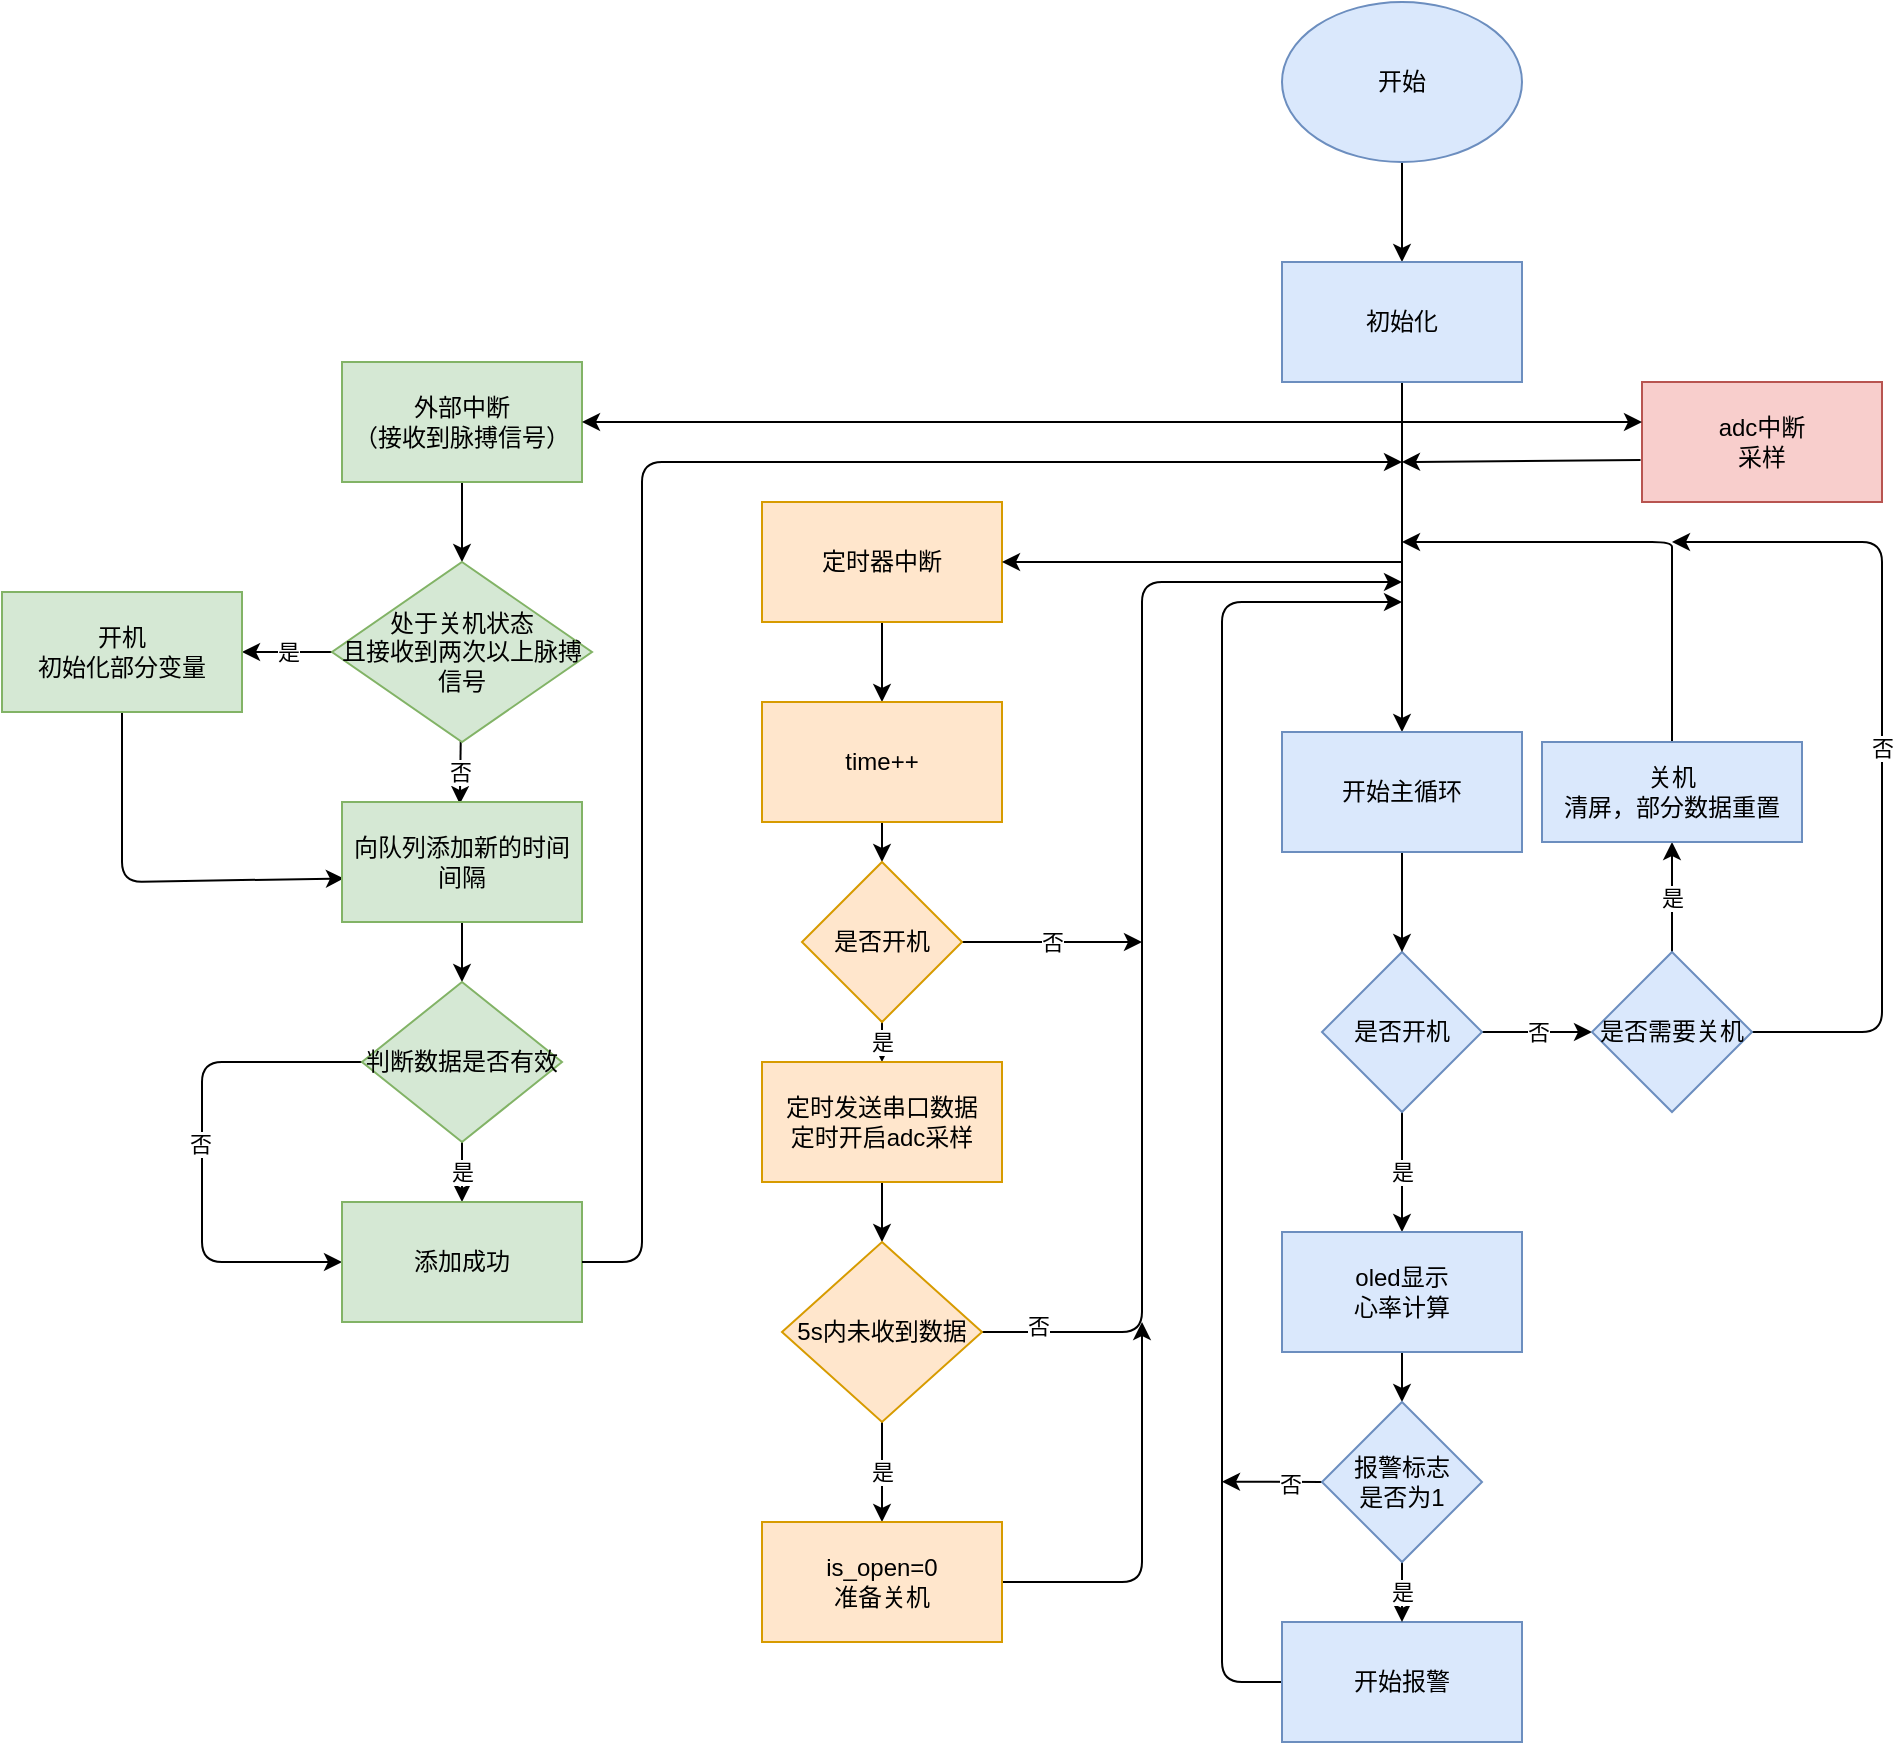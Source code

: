 <mxfile>
    <diagram id="jkv2vScl_MhHC5ubgF6Z" name="第 1 页">
        <mxGraphModel dx="2463" dy="809" grid="1" gridSize="10" guides="1" tooltips="1" connect="1" arrows="1" fold="1" page="1" pageScale="1" pageWidth="827" pageHeight="1169" math="0" shadow="0">
            <root>
                <mxCell id="0"/>
                <mxCell id="1" parent="0"/>
                <mxCell id="5" style="edgeStyle=none;html=1;exitX=0.5;exitY=1;exitDx=0;exitDy=0;entryX=0.5;entryY=0;entryDx=0;entryDy=0;" parent="1" source="3" target="4" edge="1">
                    <mxGeometry relative="1" as="geometry"/>
                </mxCell>
                <mxCell id="3" value="开始" style="ellipse;whiteSpace=wrap;html=1;fillColor=#dae8fc;strokeColor=#6c8ebf;" parent="1" vertex="1">
                    <mxGeometry x="510" y="90" width="120" height="80" as="geometry"/>
                </mxCell>
                <mxCell id="11" style="edgeStyle=none;html=1;exitX=0.5;exitY=1;exitDx=0;exitDy=0;entryX=0.5;entryY=0;entryDx=0;entryDy=0;" parent="1" source="4" target="44" edge="1">
                    <mxGeometry relative="1" as="geometry">
                        <mxPoint x="610" y="430" as="targetPoint"/>
                    </mxGeometry>
                </mxCell>
                <mxCell id="4" value="初始化" style="rounded=0;whiteSpace=wrap;html=1;fillColor=#dae8fc;strokeColor=#6c8ebf;" parent="1" vertex="1">
                    <mxGeometry x="510" y="220" width="120" height="60" as="geometry"/>
                </mxCell>
                <mxCell id="13" value="是" style="edgeStyle=none;html=1;exitX=0.5;exitY=1;exitDx=0;exitDy=0;entryX=0.5;entryY=0;entryDx=0;entryDy=0;" parent="1" source="9" target="14" edge="1">
                    <mxGeometry relative="1" as="geometry">
                        <mxPoint x="569.759" y="575.0" as="targetPoint"/>
                    </mxGeometry>
                </mxCell>
                <mxCell id="15" value="否" style="edgeStyle=none;html=1;exitX=1;exitY=0.5;exitDx=0;exitDy=0;entryX=0;entryY=0.5;entryDx=0;entryDy=0;" edge="1" parent="1" source="9" target="16">
                    <mxGeometry relative="1" as="geometry">
                        <mxPoint x="660" y="485.167" as="targetPoint"/>
                    </mxGeometry>
                </mxCell>
                <mxCell id="9" value="是否开机" style="rhombus;whiteSpace=wrap;html=1;fillColor=#dae8fc;strokeColor=#6c8ebf;" parent="1" vertex="1">
                    <mxGeometry x="530" y="565" width="80" height="80" as="geometry"/>
                </mxCell>
                <mxCell id="43" style="edgeStyle=none;html=1;exitX=0;exitY=0.5;exitDx=0;exitDy=0;" edge="1" parent="1" source="79">
                    <mxGeometry relative="1" as="geometry">
                        <mxPoint x="570" y="390" as="targetPoint"/>
                        <Array as="points">
                            <mxPoint x="480" y="930"/>
                            <mxPoint x="480" y="630"/>
                            <mxPoint x="480" y="540"/>
                            <mxPoint x="480" y="390"/>
                        </Array>
                    </mxGeometry>
                </mxCell>
                <mxCell id="82" style="edgeStyle=none;html=1;exitX=0.5;exitY=1;exitDx=0;exitDy=0;entryX=0.5;entryY=0;entryDx=0;entryDy=0;" edge="1" parent="1" source="14" target="80">
                    <mxGeometry relative="1" as="geometry"/>
                </mxCell>
                <mxCell id="14" value="oled显示&lt;br&gt;心率计算" style="rounded=0;whiteSpace=wrap;html=1;fillColor=#dae8fc;strokeColor=#6c8ebf;" parent="1" vertex="1">
                    <mxGeometry x="510" y="705" width="120" height="60" as="geometry"/>
                </mxCell>
                <mxCell id="18" value="是" style="edgeStyle=none;html=1;exitX=0.5;exitY=0;exitDx=0;exitDy=0;entryX=0.5;entryY=1;entryDx=0;entryDy=0;" edge="1" parent="1" source="16" target="17">
                    <mxGeometry relative="1" as="geometry"/>
                </mxCell>
                <mxCell id="20" value="否" style="edgeStyle=none;html=1;exitX=1;exitY=0.5;exitDx=0;exitDy=0;" edge="1" parent="1" source="16">
                    <mxGeometry relative="1" as="geometry">
                        <mxPoint x="705" y="360" as="targetPoint"/>
                        <mxPoint x="750" y="605" as="sourcePoint"/>
                        <Array as="points">
                            <mxPoint x="810" y="605"/>
                            <mxPoint x="810" y="360"/>
                        </Array>
                    </mxGeometry>
                </mxCell>
                <mxCell id="16" value="是否需要关机" style="rhombus;whiteSpace=wrap;html=1;fillColor=#dae8fc;strokeColor=#6c8ebf;" vertex="1" parent="1">
                    <mxGeometry x="665" y="565" width="80" height="80" as="geometry"/>
                </mxCell>
                <mxCell id="19" style="edgeStyle=none;html=1;exitX=0.5;exitY=0;exitDx=0;exitDy=0;" edge="1" parent="1" source="17">
                    <mxGeometry relative="1" as="geometry">
                        <mxPoint x="570" y="360" as="targetPoint"/>
                        <Array as="points">
                            <mxPoint x="705" y="370"/>
                            <mxPoint x="705" y="360"/>
                        </Array>
                    </mxGeometry>
                </mxCell>
                <mxCell id="17" value="关机&lt;br&gt;清屏，部分数据重置" style="rounded=0;whiteSpace=wrap;html=1;fillColor=#dae8fc;strokeColor=#6c8ebf;" vertex="1" parent="1">
                    <mxGeometry x="640" y="460" width="130" height="50" as="geometry"/>
                </mxCell>
                <mxCell id="26" style="edgeStyle=none;html=1;exitX=0.5;exitY=1;exitDx=0;exitDy=0;entryX=0.5;entryY=0;entryDx=0;entryDy=0;" edge="1" parent="1" source="21" target="27">
                    <mxGeometry relative="1" as="geometry">
                        <mxPoint x="310" y="430" as="targetPoint"/>
                    </mxGeometry>
                </mxCell>
                <mxCell id="21" value="定时器中断" style="rounded=0;whiteSpace=wrap;html=1;fillColor=#ffe6cc;strokeColor=#d79b00;" vertex="1" parent="1">
                    <mxGeometry x="250" y="340" width="120" height="60" as="geometry"/>
                </mxCell>
                <mxCell id="24" value="" style="endArrow=classic;html=1;entryX=1;entryY=0.5;entryDx=0;entryDy=0;" edge="1" parent="1" target="21">
                    <mxGeometry width="50" height="50" relative="1" as="geometry">
                        <mxPoint x="570" y="370" as="sourcePoint"/>
                        <mxPoint x="520" y="430" as="targetPoint"/>
                    </mxGeometry>
                </mxCell>
                <mxCell id="29" style="edgeStyle=none;html=1;exitX=0.5;exitY=1;exitDx=0;exitDy=0;" edge="1" parent="1" source="27" target="28">
                    <mxGeometry relative="1" as="geometry"/>
                </mxCell>
                <mxCell id="27" value="time++" style="rounded=0;whiteSpace=wrap;html=1;fillColor=#ffe6cc;strokeColor=#d79b00;" vertex="1" parent="1">
                    <mxGeometry x="250" y="440" width="120" height="60" as="geometry"/>
                </mxCell>
                <mxCell id="32" value="是" style="edgeStyle=none;html=1;exitX=0.5;exitY=1;exitDx=0;exitDy=0;entryX=0.5;entryY=0;entryDx=0;entryDy=0;" edge="1" parent="1" source="28" target="31">
                    <mxGeometry relative="1" as="geometry"/>
                </mxCell>
                <mxCell id="41" value="否" style="edgeStyle=none;html=1;" edge="1" parent="1" source="28">
                    <mxGeometry relative="1" as="geometry">
                        <mxPoint x="440" y="560" as="targetPoint"/>
                    </mxGeometry>
                </mxCell>
                <mxCell id="28" value="是否开机" style="rhombus;whiteSpace=wrap;html=1;fillColor=#ffe6cc;strokeColor=#d79b00;" vertex="1" parent="1">
                    <mxGeometry x="270" y="520" width="80" height="80" as="geometry"/>
                </mxCell>
                <mxCell id="35" style="edgeStyle=none;html=1;exitX=0.5;exitY=1;exitDx=0;exitDy=0;entryX=0.5;entryY=0;entryDx=0;entryDy=0;" edge="1" parent="1" source="31" target="33">
                    <mxGeometry relative="1" as="geometry"/>
                </mxCell>
                <mxCell id="31" value="定时发送串口数据&lt;br&gt;定时开启adc采样" style="rounded=0;whiteSpace=wrap;html=1;fillColor=#ffe6cc;strokeColor=#d79b00;" vertex="1" parent="1">
                    <mxGeometry x="250" y="620" width="120" height="60" as="geometry"/>
                </mxCell>
                <mxCell id="37" value="是" style="edgeStyle=none;html=1;exitX=0.5;exitY=1;exitDx=0;exitDy=0;entryX=0.5;entryY=0;entryDx=0;entryDy=0;" edge="1" parent="1" source="33" target="36">
                    <mxGeometry relative="1" as="geometry"/>
                </mxCell>
                <mxCell id="38" style="edgeStyle=none;html=1;" edge="1" parent="1" source="33">
                    <mxGeometry relative="1" as="geometry">
                        <mxPoint x="570" y="380" as="targetPoint"/>
                        <Array as="points">
                            <mxPoint x="440" y="755"/>
                            <mxPoint x="440" y="380"/>
                        </Array>
                    </mxGeometry>
                </mxCell>
                <mxCell id="42" value="否" style="edgeLabel;html=1;align=center;verticalAlign=middle;resizable=0;points=[];" vertex="1" connectable="0" parent="38">
                    <mxGeometry x="-0.905" y="3" relative="1" as="geometry">
                        <mxPoint as="offset"/>
                    </mxGeometry>
                </mxCell>
                <mxCell id="33" value="5s内未收到数据" style="rhombus;whiteSpace=wrap;html=1;fillColor=#ffe6cc;strokeColor=#d79b00;" vertex="1" parent="1">
                    <mxGeometry x="260" y="710" width="100" height="90" as="geometry"/>
                </mxCell>
                <mxCell id="40" style="edgeStyle=none;html=1;exitX=1;exitY=0.5;exitDx=0;exitDy=0;" edge="1" parent="1" source="36">
                    <mxGeometry relative="1" as="geometry">
                        <mxPoint x="440" y="750" as="targetPoint"/>
                        <Array as="points">
                            <mxPoint x="440" y="880"/>
                        </Array>
                    </mxGeometry>
                </mxCell>
                <mxCell id="36" value="is_open=0&lt;br&gt;准备关机" style="rounded=0;whiteSpace=wrap;html=1;fillColor=#ffe6cc;strokeColor=#d79b00;" vertex="1" parent="1">
                    <mxGeometry x="250" y="850" width="120" height="60" as="geometry"/>
                </mxCell>
                <mxCell id="45" style="edgeStyle=none;html=1;exitX=0.5;exitY=1;exitDx=0;exitDy=0;entryX=0.5;entryY=0;entryDx=0;entryDy=0;" edge="1" parent="1" source="44" target="9">
                    <mxGeometry relative="1" as="geometry"/>
                </mxCell>
                <mxCell id="44" value="开始主循环" style="rounded=0;whiteSpace=wrap;html=1;fillColor=#dae8fc;strokeColor=#6c8ebf;" vertex="1" parent="1">
                    <mxGeometry x="510" y="455" width="120" height="60" as="geometry"/>
                </mxCell>
                <mxCell id="51" style="edgeStyle=none;html=1;exitX=0.5;exitY=1;exitDx=0;exitDy=0;entryX=0.5;entryY=0;entryDx=0;entryDy=0;" edge="1" parent="1" source="49" target="57">
                    <mxGeometry relative="1" as="geometry">
                        <mxPoint x="100.0" y="370.0" as="targetPoint"/>
                    </mxGeometry>
                </mxCell>
                <mxCell id="49" value="外部中断&lt;br&gt;（接收到脉搏信号）" style="rounded=0;whiteSpace=wrap;html=1;fillColor=#d5e8d4;strokeColor=#82b366;" vertex="1" parent="1">
                    <mxGeometry x="40" y="270" width="120" height="60" as="geometry"/>
                </mxCell>
                <mxCell id="59" value="是" style="edgeStyle=none;html=1;exitX=0;exitY=0.5;exitDx=0;exitDy=0;entryX=1;entryY=0.5;entryDx=0;entryDy=0;" edge="1" parent="1" source="57" target="58">
                    <mxGeometry relative="1" as="geometry"/>
                </mxCell>
                <mxCell id="65" value="否" style="edgeStyle=none;html=1;entryX=0.491;entryY=0.017;entryDx=0;entryDy=0;entryPerimeter=0;" edge="1" parent="1" source="57" target="61">
                    <mxGeometry relative="1" as="geometry"/>
                </mxCell>
                <mxCell id="57" value="处于关机状态&lt;br&gt;且接收到两次以上脉搏信号" style="rhombus;whiteSpace=wrap;html=1;fillColor=#d5e8d4;strokeColor=#82b366;" vertex="1" parent="1">
                    <mxGeometry x="35" y="370" width="130" height="90" as="geometry"/>
                </mxCell>
                <mxCell id="63" style="edgeStyle=none;html=1;entryX=0.008;entryY=0.637;entryDx=0;entryDy=0;entryPerimeter=0;" edge="1" parent="1" source="58" target="61">
                    <mxGeometry relative="1" as="geometry">
                        <mxPoint x="270" y="530" as="targetPoint"/>
                        <Array as="points">
                            <mxPoint x="-70" y="530"/>
                        </Array>
                    </mxGeometry>
                </mxCell>
                <mxCell id="58" value="开机&lt;br&gt;初始化部分变量" style="rounded=0;whiteSpace=wrap;html=1;fillColor=#d5e8d4;strokeColor=#82b366;" vertex="1" parent="1">
                    <mxGeometry x="-130" y="385" width="120" height="60" as="geometry"/>
                </mxCell>
                <mxCell id="67" style="edgeStyle=none;html=1;exitX=0.5;exitY=1;exitDx=0;exitDy=0;" edge="1" parent="1" source="61" target="66">
                    <mxGeometry relative="1" as="geometry"/>
                </mxCell>
                <mxCell id="61" value="向队列添加新的时间间隔" style="rounded=0;whiteSpace=wrap;html=1;fillColor=#d5e8d4;strokeColor=#82b366;" vertex="1" parent="1">
                    <mxGeometry x="40" y="490" width="120" height="60" as="geometry"/>
                </mxCell>
                <mxCell id="69" value="是" style="edgeStyle=none;html=1;exitX=0.5;exitY=1;exitDx=0;exitDy=0;" edge="1" parent="1" source="66" target="68">
                    <mxGeometry relative="1" as="geometry"/>
                </mxCell>
                <mxCell id="70" style="edgeStyle=none;html=1;entryX=0;entryY=0.5;entryDx=0;entryDy=0;exitX=0;exitY=0.5;exitDx=0;exitDy=0;" edge="1" parent="1" source="66" target="68">
                    <mxGeometry relative="1" as="geometry">
                        <Array as="points">
                            <mxPoint x="-30" y="620"/>
                            <mxPoint x="-30" y="720"/>
                        </Array>
                    </mxGeometry>
                </mxCell>
                <mxCell id="71" value="否" style="edgeLabel;html=1;align=center;verticalAlign=middle;resizable=0;points=[];" vertex="1" connectable="0" parent="70">
                    <mxGeometry x="-0.032" y="-1" relative="1" as="geometry">
                        <mxPoint as="offset"/>
                    </mxGeometry>
                </mxCell>
                <mxCell id="66" value="判断数据是否有效" style="rhombus;whiteSpace=wrap;html=1;fillColor=#d5e8d4;strokeColor=#82b366;" vertex="1" parent="1">
                    <mxGeometry x="50" y="580" width="100" height="80" as="geometry"/>
                </mxCell>
                <mxCell id="68" value="添加成功" style="rounded=0;whiteSpace=wrap;html=1;fillColor=#d5e8d4;strokeColor=#82b366;" vertex="1" parent="1">
                    <mxGeometry x="40" y="690" width="120" height="60" as="geometry"/>
                </mxCell>
                <mxCell id="74" value="" style="endArrow=classic;html=1;entryX=1;entryY=0.5;entryDx=0;entryDy=0;" edge="1" parent="1" target="49">
                    <mxGeometry width="50" height="50" relative="1" as="geometry">
                        <mxPoint x="570" y="300" as="sourcePoint"/>
                        <mxPoint x="290" y="290" as="targetPoint"/>
                    </mxGeometry>
                </mxCell>
                <mxCell id="75" value="" style="endArrow=classic;html=1;exitX=1;exitY=0.5;exitDx=0;exitDy=0;" edge="1" parent="1" source="68">
                    <mxGeometry width="50" height="50" relative="1" as="geometry">
                        <mxPoint x="190" y="630" as="sourcePoint"/>
                        <mxPoint x="570" y="320" as="targetPoint"/>
                        <Array as="points">
                            <mxPoint x="190" y="720"/>
                            <mxPoint x="190" y="320"/>
                        </Array>
                    </mxGeometry>
                </mxCell>
                <mxCell id="77" style="edgeStyle=none;html=1;exitX=-0.006;exitY=0.65;exitDx=0;exitDy=0;exitPerimeter=0;" edge="1" parent="1" source="76">
                    <mxGeometry relative="1" as="geometry">
                        <mxPoint x="570" y="320" as="targetPoint"/>
                    </mxGeometry>
                </mxCell>
                <mxCell id="76" value="adc中断&lt;br&gt;采样" style="rounded=0;whiteSpace=wrap;html=1;fillColor=#f8cecc;strokeColor=#b85450;" vertex="1" parent="1">
                    <mxGeometry x="690" y="280" width="120" height="60" as="geometry"/>
                </mxCell>
                <mxCell id="78" value="" style="endArrow=classic;html=1;" edge="1" parent="1">
                    <mxGeometry width="50" height="50" relative="1" as="geometry">
                        <mxPoint x="570" y="300" as="sourcePoint"/>
                        <mxPoint x="690" y="300" as="targetPoint"/>
                    </mxGeometry>
                </mxCell>
                <mxCell id="79" value="开始报警" style="rounded=0;whiteSpace=wrap;html=1;fillColor=#dae8fc;strokeColor=#6c8ebf;" vertex="1" parent="1">
                    <mxGeometry x="510" y="900" width="120" height="60" as="geometry"/>
                </mxCell>
                <mxCell id="81" value="是" style="edgeStyle=none;html=1;exitX=0.5;exitY=1;exitDx=0;exitDy=0;" edge="1" parent="1" source="80" target="79">
                    <mxGeometry relative="1" as="geometry"/>
                </mxCell>
                <mxCell id="83" style="edgeStyle=none;html=1;exitX=0;exitY=0.5;exitDx=0;exitDy=0;" edge="1" parent="1" source="80">
                    <mxGeometry relative="1" as="geometry">
                        <mxPoint x="480" y="829.818" as="targetPoint"/>
                    </mxGeometry>
                </mxCell>
                <mxCell id="84" value="否" style="edgeLabel;html=1;align=center;verticalAlign=middle;resizable=0;points=[];" vertex="1" connectable="0" parent="83">
                    <mxGeometry x="-0.355" y="1" relative="1" as="geometry">
                        <mxPoint as="offset"/>
                    </mxGeometry>
                </mxCell>
                <mxCell id="80" value="报警标志&lt;br&gt;是否为1" style="rhombus;whiteSpace=wrap;html=1;fillColor=#dae8fc;strokeColor=#6c8ebf;" vertex="1" parent="1">
                    <mxGeometry x="530" y="790" width="80" height="80" as="geometry"/>
                </mxCell>
            </root>
        </mxGraphModel>
    </diagram>
</mxfile>